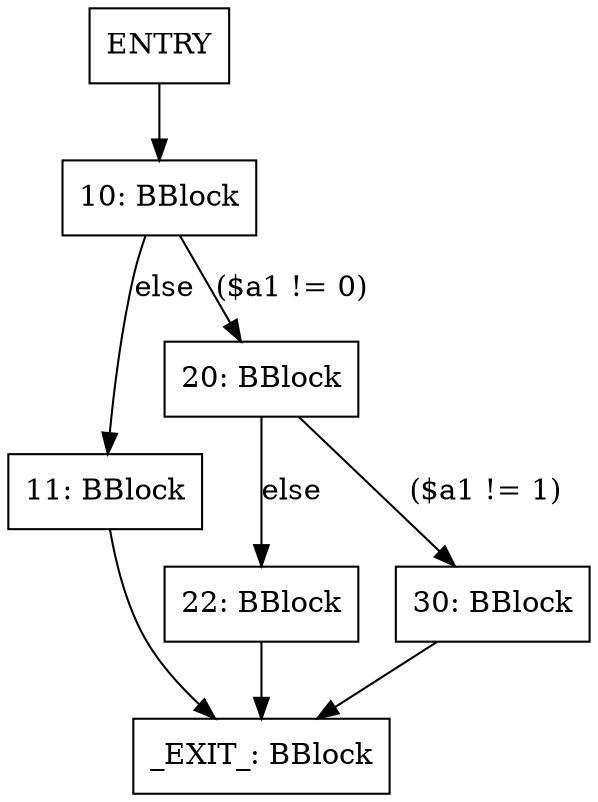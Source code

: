 digraph G {
node [shape=box]
"ENTRY" -> "10"
"10" [label="10: BBlock"]
"11" [label="11: BBlock"]
"20" [label="20: BBlock"]
"22" [label="22: BBlock"]
"30" [label="30: BBlock"]
"_EXIT_" [label="_EXIT_: BBlock"]
"10" -> "11" [label="else"]
"10" -> "20" [label="($a1 != 0)"]
"11" -> "_EXIT_"
"20" -> "22" [label="else"]
"20" -> "30" [label="($a1 != 1)"]
"22" -> "_EXIT_"
"30" -> "_EXIT_"
}
